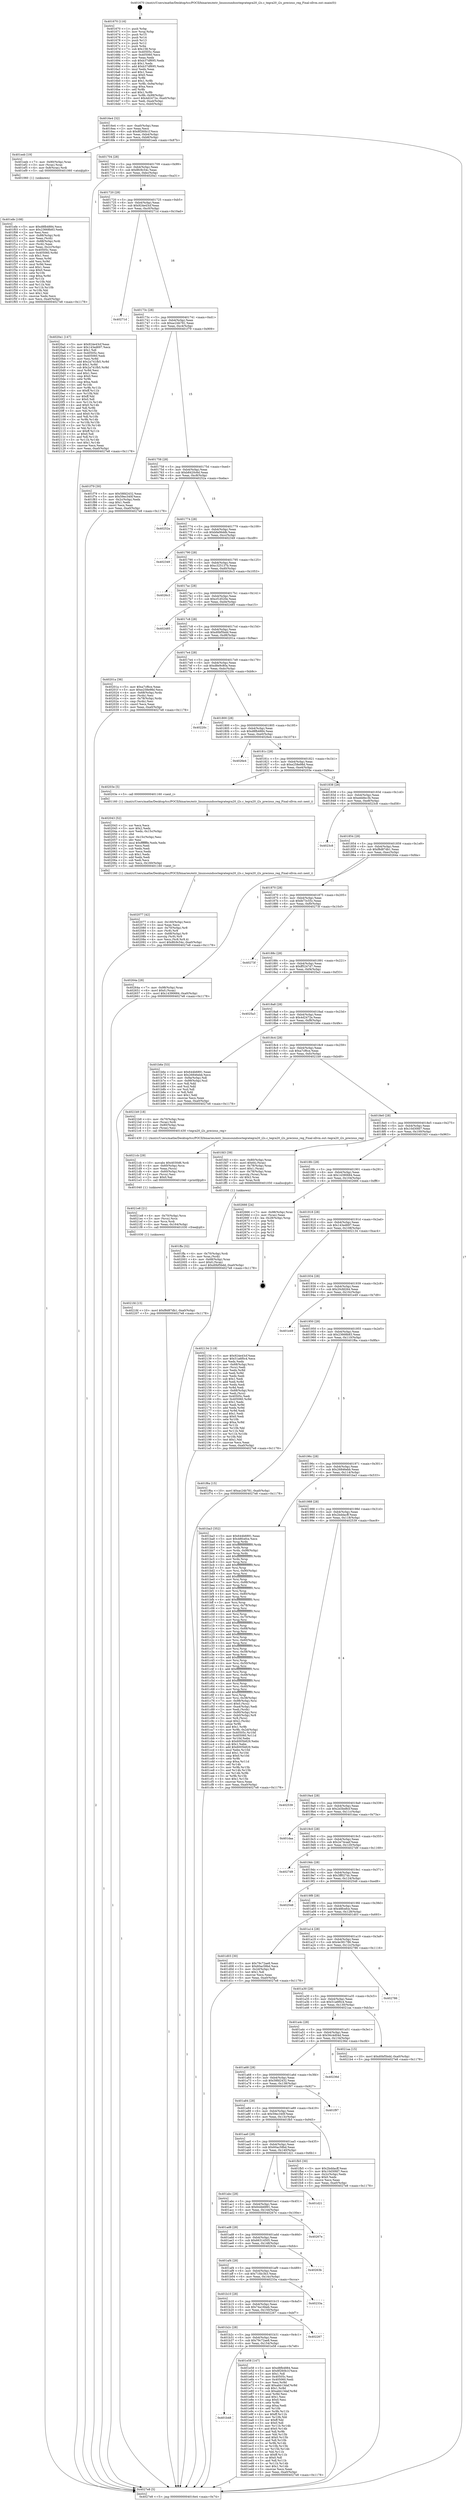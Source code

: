 digraph "0x401670" {
  label = "0x401670 (/mnt/c/Users/mathe/Desktop/tcc/POCII/binaries/extr_linuxsoundsoctegrategra20_i2s.c_tegra20_i2s_precious_reg_Final-ollvm.out::main(0))"
  labelloc = "t"
  node[shape=record]

  Entry [label="",width=0.3,height=0.3,shape=circle,fillcolor=black,style=filled]
  "0x4016e4" [label="{
     0x4016e4 [32]\l
     | [instrs]\l
     &nbsp;&nbsp;0x4016e4 \<+6\>: mov -0xa0(%rbp),%eax\l
     &nbsp;&nbsp;0x4016ea \<+2\>: mov %eax,%ecx\l
     &nbsp;&nbsp;0x4016ec \<+6\>: sub $0x8f260b1f,%ecx\l
     &nbsp;&nbsp;0x4016f2 \<+6\>: mov %eax,-0xb4(%rbp)\l
     &nbsp;&nbsp;0x4016f8 \<+6\>: mov %ecx,-0xb8(%rbp)\l
     &nbsp;&nbsp;0x4016fe \<+6\>: je 0000000000401eeb \<main+0x87b\>\l
  }"]
  "0x401eeb" [label="{
     0x401eeb [19]\l
     | [instrs]\l
     &nbsp;&nbsp;0x401eeb \<+7\>: mov -0x90(%rbp),%rax\l
     &nbsp;&nbsp;0x401ef2 \<+3\>: mov (%rax),%rax\l
     &nbsp;&nbsp;0x401ef5 \<+4\>: mov 0x8(%rax),%rdi\l
     &nbsp;&nbsp;0x401ef9 \<+5\>: call 0000000000401060 \<atoi@plt\>\l
     | [calls]\l
     &nbsp;&nbsp;0x401060 \{1\} (unknown)\l
  }"]
  "0x401704" [label="{
     0x401704 [28]\l
     | [instrs]\l
     &nbsp;&nbsp;0x401704 \<+5\>: jmp 0000000000401709 \<main+0x99\>\l
     &nbsp;&nbsp;0x401709 \<+6\>: mov -0xb4(%rbp),%eax\l
     &nbsp;&nbsp;0x40170f \<+5\>: sub $0x8fc9c54c,%eax\l
     &nbsp;&nbsp;0x401714 \<+6\>: mov %eax,-0xbc(%rbp)\l
     &nbsp;&nbsp;0x40171a \<+6\>: je 00000000004020a1 \<main+0xa31\>\l
  }"]
  Exit [label="",width=0.3,height=0.3,shape=circle,fillcolor=black,style=filled,peripheries=2]
  "0x4020a1" [label="{
     0x4020a1 [147]\l
     | [instrs]\l
     &nbsp;&nbsp;0x4020a1 \<+5\>: mov $0x924e43cf,%eax\l
     &nbsp;&nbsp;0x4020a6 \<+5\>: mov $0x143ed697,%ecx\l
     &nbsp;&nbsp;0x4020ab \<+2\>: mov $0x1,%dl\l
     &nbsp;&nbsp;0x4020ad \<+7\>: mov 0x40505c,%esi\l
     &nbsp;&nbsp;0x4020b4 \<+7\>: mov 0x405060,%edi\l
     &nbsp;&nbsp;0x4020bb \<+3\>: mov %esi,%r8d\l
     &nbsp;&nbsp;0x4020be \<+7\>: add $0x2a741fb5,%r8d\l
     &nbsp;&nbsp;0x4020c5 \<+4\>: sub $0x1,%r8d\l
     &nbsp;&nbsp;0x4020c9 \<+7\>: sub $0x2a741fb5,%r8d\l
     &nbsp;&nbsp;0x4020d0 \<+4\>: imul %r8d,%esi\l
     &nbsp;&nbsp;0x4020d4 \<+3\>: and $0x1,%esi\l
     &nbsp;&nbsp;0x4020d7 \<+3\>: cmp $0x0,%esi\l
     &nbsp;&nbsp;0x4020da \<+4\>: sete %r9b\l
     &nbsp;&nbsp;0x4020de \<+3\>: cmp $0xa,%edi\l
     &nbsp;&nbsp;0x4020e1 \<+4\>: setl %r10b\l
     &nbsp;&nbsp;0x4020e5 \<+3\>: mov %r9b,%r11b\l
     &nbsp;&nbsp;0x4020e8 \<+4\>: xor $0xff,%r11b\l
     &nbsp;&nbsp;0x4020ec \<+3\>: mov %r10b,%bl\l
     &nbsp;&nbsp;0x4020ef \<+3\>: xor $0xff,%bl\l
     &nbsp;&nbsp;0x4020f2 \<+3\>: xor $0x0,%dl\l
     &nbsp;&nbsp;0x4020f5 \<+3\>: mov %r11b,%r14b\l
     &nbsp;&nbsp;0x4020f8 \<+4\>: and $0x0,%r14b\l
     &nbsp;&nbsp;0x4020fc \<+3\>: and %dl,%r9b\l
     &nbsp;&nbsp;0x4020ff \<+3\>: mov %bl,%r15b\l
     &nbsp;&nbsp;0x402102 \<+4\>: and $0x0,%r15b\l
     &nbsp;&nbsp;0x402106 \<+3\>: and %dl,%r10b\l
     &nbsp;&nbsp;0x402109 \<+3\>: or %r9b,%r14b\l
     &nbsp;&nbsp;0x40210c \<+3\>: or %r10b,%r15b\l
     &nbsp;&nbsp;0x40210f \<+3\>: xor %r15b,%r14b\l
     &nbsp;&nbsp;0x402112 \<+3\>: or %bl,%r11b\l
     &nbsp;&nbsp;0x402115 \<+4\>: xor $0xff,%r11b\l
     &nbsp;&nbsp;0x402119 \<+3\>: or $0x0,%dl\l
     &nbsp;&nbsp;0x40211c \<+3\>: and %dl,%r11b\l
     &nbsp;&nbsp;0x40211f \<+3\>: or %r11b,%r14b\l
     &nbsp;&nbsp;0x402122 \<+4\>: test $0x1,%r14b\l
     &nbsp;&nbsp;0x402126 \<+3\>: cmovne %ecx,%eax\l
     &nbsp;&nbsp;0x402129 \<+6\>: mov %eax,-0xa0(%rbp)\l
     &nbsp;&nbsp;0x40212f \<+5\>: jmp 00000000004027e8 \<main+0x1178\>\l
  }"]
  "0x401720" [label="{
     0x401720 [28]\l
     | [instrs]\l
     &nbsp;&nbsp;0x401720 \<+5\>: jmp 0000000000401725 \<main+0xb5\>\l
     &nbsp;&nbsp;0x401725 \<+6\>: mov -0xb4(%rbp),%eax\l
     &nbsp;&nbsp;0x40172b \<+5\>: sub $0x924e43cf,%eax\l
     &nbsp;&nbsp;0x401730 \<+6\>: mov %eax,-0xc0(%rbp)\l
     &nbsp;&nbsp;0x401736 \<+6\>: je 000000000040271d \<main+0x10ad\>\l
  }"]
  "0x4021fd" [label="{
     0x4021fd [15]\l
     | [instrs]\l
     &nbsp;&nbsp;0x4021fd \<+10\>: movl $0xf8d87db1,-0xa0(%rbp)\l
     &nbsp;&nbsp;0x402207 \<+5\>: jmp 00000000004027e8 \<main+0x1178\>\l
  }"]
  "0x40271d" [label="{
     0x40271d\l
  }", style=dashed]
  "0x40173c" [label="{
     0x40173c [28]\l
     | [instrs]\l
     &nbsp;&nbsp;0x40173c \<+5\>: jmp 0000000000401741 \<main+0xd1\>\l
     &nbsp;&nbsp;0x401741 \<+6\>: mov -0xb4(%rbp),%eax\l
     &nbsp;&nbsp;0x401747 \<+5\>: sub $0xac24b781,%eax\l
     &nbsp;&nbsp;0x40174c \<+6\>: mov %eax,-0xc4(%rbp)\l
     &nbsp;&nbsp;0x401752 \<+6\>: je 0000000000401f79 \<main+0x909\>\l
  }"]
  "0x4021e8" [label="{
     0x4021e8 [21]\l
     | [instrs]\l
     &nbsp;&nbsp;0x4021e8 \<+4\>: mov -0x70(%rbp),%rcx\l
     &nbsp;&nbsp;0x4021ec \<+3\>: mov (%rcx),%rcx\l
     &nbsp;&nbsp;0x4021ef \<+3\>: mov %rcx,%rdi\l
     &nbsp;&nbsp;0x4021f2 \<+6\>: mov %eax,-0x164(%rbp)\l
     &nbsp;&nbsp;0x4021f8 \<+5\>: call 0000000000401030 \<free@plt\>\l
     | [calls]\l
     &nbsp;&nbsp;0x401030 \{1\} (unknown)\l
  }"]
  "0x401f79" [label="{
     0x401f79 [30]\l
     | [instrs]\l
     &nbsp;&nbsp;0x401f79 \<+5\>: mov $0x58fd2432,%eax\l
     &nbsp;&nbsp;0x401f7e \<+5\>: mov $0x59ec340f,%ecx\l
     &nbsp;&nbsp;0x401f83 \<+3\>: mov -0x2c(%rbp),%edx\l
     &nbsp;&nbsp;0x401f86 \<+3\>: cmp $0x1,%edx\l
     &nbsp;&nbsp;0x401f89 \<+3\>: cmovl %ecx,%eax\l
     &nbsp;&nbsp;0x401f8c \<+6\>: mov %eax,-0xa0(%rbp)\l
     &nbsp;&nbsp;0x401f92 \<+5\>: jmp 00000000004027e8 \<main+0x1178\>\l
  }"]
  "0x401758" [label="{
     0x401758 [28]\l
     | [instrs]\l
     &nbsp;&nbsp;0x401758 \<+5\>: jmp 000000000040175d \<main+0xed\>\l
     &nbsp;&nbsp;0x40175d \<+6\>: mov -0xb4(%rbp),%eax\l
     &nbsp;&nbsp;0x401763 \<+5\>: sub $0xb8420c6d,%eax\l
     &nbsp;&nbsp;0x401768 \<+6\>: mov %eax,-0xc8(%rbp)\l
     &nbsp;&nbsp;0x40176e \<+6\>: je 000000000040252a \<main+0xeba\>\l
  }"]
  "0x4021cb" [label="{
     0x4021cb [29]\l
     | [instrs]\l
     &nbsp;&nbsp;0x4021cb \<+10\>: movabs $0x4030d6,%rdi\l
     &nbsp;&nbsp;0x4021d5 \<+4\>: mov -0x60(%rbp),%rcx\l
     &nbsp;&nbsp;0x4021d9 \<+2\>: mov %eax,(%rcx)\l
     &nbsp;&nbsp;0x4021db \<+4\>: mov -0x60(%rbp),%rcx\l
     &nbsp;&nbsp;0x4021df \<+2\>: mov (%rcx),%esi\l
     &nbsp;&nbsp;0x4021e1 \<+2\>: mov $0x0,%al\l
     &nbsp;&nbsp;0x4021e3 \<+5\>: call 0000000000401040 \<printf@plt\>\l
     | [calls]\l
     &nbsp;&nbsp;0x401040 \{1\} (unknown)\l
  }"]
  "0x40252a" [label="{
     0x40252a\l
  }", style=dashed]
  "0x401774" [label="{
     0x401774 [28]\l
     | [instrs]\l
     &nbsp;&nbsp;0x401774 \<+5\>: jmp 0000000000401779 \<main+0x109\>\l
     &nbsp;&nbsp;0x401779 \<+6\>: mov -0xb4(%rbp),%eax\l
     &nbsp;&nbsp;0x40177f \<+5\>: sub $0xbfa06ddb,%eax\l
     &nbsp;&nbsp;0x401784 \<+6\>: mov %eax,-0xcc(%rbp)\l
     &nbsp;&nbsp;0x40178a \<+6\>: je 0000000000402349 \<main+0xcd9\>\l
  }"]
  "0x402077" [label="{
     0x402077 [42]\l
     | [instrs]\l
     &nbsp;&nbsp;0x402077 \<+6\>: mov -0x160(%rbp),%ecx\l
     &nbsp;&nbsp;0x40207d \<+3\>: imul %eax,%ecx\l
     &nbsp;&nbsp;0x402080 \<+4\>: mov -0x70(%rbp),%r8\l
     &nbsp;&nbsp;0x402084 \<+3\>: mov (%r8),%r8\l
     &nbsp;&nbsp;0x402087 \<+4\>: mov -0x68(%rbp),%r9\l
     &nbsp;&nbsp;0x40208b \<+3\>: movslq (%r9),%r9\l
     &nbsp;&nbsp;0x40208e \<+4\>: mov %ecx,(%r8,%r9,4)\l
     &nbsp;&nbsp;0x402092 \<+10\>: movl $0x8fc9c54c,-0xa0(%rbp)\l
     &nbsp;&nbsp;0x40209c \<+5\>: jmp 00000000004027e8 \<main+0x1178\>\l
  }"]
  "0x402349" [label="{
     0x402349\l
  }", style=dashed]
  "0x401790" [label="{
     0x401790 [28]\l
     | [instrs]\l
     &nbsp;&nbsp;0x401790 \<+5\>: jmp 0000000000401795 \<main+0x125\>\l
     &nbsp;&nbsp;0x401795 \<+6\>: mov -0xb4(%rbp),%eax\l
     &nbsp;&nbsp;0x40179b \<+5\>: sub $0xc325137b,%eax\l
     &nbsp;&nbsp;0x4017a0 \<+6\>: mov %eax,-0xd0(%rbp)\l
     &nbsp;&nbsp;0x4017a6 \<+6\>: je 00000000004026c3 \<main+0x1053\>\l
  }"]
  "0x402043" [label="{
     0x402043 [52]\l
     | [instrs]\l
     &nbsp;&nbsp;0x402043 \<+2\>: xor %ecx,%ecx\l
     &nbsp;&nbsp;0x402045 \<+5\>: mov $0x2,%edx\l
     &nbsp;&nbsp;0x40204a \<+6\>: mov %edx,-0x15c(%rbp)\l
     &nbsp;&nbsp;0x402050 \<+1\>: cltd\l
     &nbsp;&nbsp;0x402051 \<+6\>: mov -0x15c(%rbp),%esi\l
     &nbsp;&nbsp;0x402057 \<+2\>: idiv %esi\l
     &nbsp;&nbsp;0x402059 \<+6\>: imul $0xfffffffe,%edx,%edx\l
     &nbsp;&nbsp;0x40205f \<+2\>: mov %ecx,%edi\l
     &nbsp;&nbsp;0x402061 \<+2\>: sub %edx,%edi\l
     &nbsp;&nbsp;0x402063 \<+2\>: mov %ecx,%edx\l
     &nbsp;&nbsp;0x402065 \<+3\>: sub $0x1,%edx\l
     &nbsp;&nbsp;0x402068 \<+2\>: add %edx,%edi\l
     &nbsp;&nbsp;0x40206a \<+2\>: sub %edi,%ecx\l
     &nbsp;&nbsp;0x40206c \<+6\>: mov %ecx,-0x160(%rbp)\l
     &nbsp;&nbsp;0x402072 \<+5\>: call 0000000000401160 \<next_i\>\l
     | [calls]\l
     &nbsp;&nbsp;0x401160 \{1\} (/mnt/c/Users/mathe/Desktop/tcc/POCII/binaries/extr_linuxsoundsoctegrategra20_i2s.c_tegra20_i2s_precious_reg_Final-ollvm.out::next_i)\l
  }"]
  "0x4026c3" [label="{
     0x4026c3\l
  }", style=dashed]
  "0x4017ac" [label="{
     0x4017ac [28]\l
     | [instrs]\l
     &nbsp;&nbsp;0x4017ac \<+5\>: jmp 00000000004017b1 \<main+0x141\>\l
     &nbsp;&nbsp;0x4017b1 \<+6\>: mov -0xb4(%rbp),%eax\l
     &nbsp;&nbsp;0x4017b7 \<+5\>: sub $0xcf1d520e,%eax\l
     &nbsp;&nbsp;0x4017bc \<+6\>: mov %eax,-0xd4(%rbp)\l
     &nbsp;&nbsp;0x4017c2 \<+6\>: je 0000000000402485 \<main+0xe15\>\l
  }"]
  "0x401ffa" [label="{
     0x401ffa [32]\l
     | [instrs]\l
     &nbsp;&nbsp;0x401ffa \<+4\>: mov -0x70(%rbp),%rdi\l
     &nbsp;&nbsp;0x401ffe \<+3\>: mov %rax,(%rdi)\l
     &nbsp;&nbsp;0x402001 \<+4\>: mov -0x68(%rbp),%rax\l
     &nbsp;&nbsp;0x402005 \<+6\>: movl $0x0,(%rax)\l
     &nbsp;&nbsp;0x40200b \<+10\>: movl $0xd0bf5bdd,-0xa0(%rbp)\l
     &nbsp;&nbsp;0x402015 \<+5\>: jmp 00000000004027e8 \<main+0x1178\>\l
  }"]
  "0x402485" [label="{
     0x402485\l
  }", style=dashed]
  "0x4017c8" [label="{
     0x4017c8 [28]\l
     | [instrs]\l
     &nbsp;&nbsp;0x4017c8 \<+5\>: jmp 00000000004017cd \<main+0x15d\>\l
     &nbsp;&nbsp;0x4017cd \<+6\>: mov -0xb4(%rbp),%eax\l
     &nbsp;&nbsp;0x4017d3 \<+5\>: sub $0xd0bf5bdd,%eax\l
     &nbsp;&nbsp;0x4017d8 \<+6\>: mov %eax,-0xd8(%rbp)\l
     &nbsp;&nbsp;0x4017de \<+6\>: je 000000000040201a \<main+0x9aa\>\l
  }"]
  "0x401efe" [label="{
     0x401efe [108]\l
     | [instrs]\l
     &nbsp;&nbsp;0x401efe \<+5\>: mov $0xd8fb4884,%ecx\l
     &nbsp;&nbsp;0x401f03 \<+5\>: mov $0x23668b83,%edx\l
     &nbsp;&nbsp;0x401f08 \<+2\>: xor %esi,%esi\l
     &nbsp;&nbsp;0x401f0a \<+7\>: mov -0x88(%rbp),%rdi\l
     &nbsp;&nbsp;0x401f11 \<+2\>: mov %eax,(%rdi)\l
     &nbsp;&nbsp;0x401f13 \<+7\>: mov -0x88(%rbp),%rdi\l
     &nbsp;&nbsp;0x401f1a \<+2\>: mov (%rdi),%eax\l
     &nbsp;&nbsp;0x401f1c \<+3\>: mov %eax,-0x2c(%rbp)\l
     &nbsp;&nbsp;0x401f1f \<+7\>: mov 0x40505c,%eax\l
     &nbsp;&nbsp;0x401f26 \<+8\>: mov 0x405060,%r8d\l
     &nbsp;&nbsp;0x401f2e \<+3\>: sub $0x1,%esi\l
     &nbsp;&nbsp;0x401f31 \<+3\>: mov %eax,%r9d\l
     &nbsp;&nbsp;0x401f34 \<+3\>: add %esi,%r9d\l
     &nbsp;&nbsp;0x401f37 \<+4\>: imul %r9d,%eax\l
     &nbsp;&nbsp;0x401f3b \<+3\>: and $0x1,%eax\l
     &nbsp;&nbsp;0x401f3e \<+3\>: cmp $0x0,%eax\l
     &nbsp;&nbsp;0x401f41 \<+4\>: sete %r10b\l
     &nbsp;&nbsp;0x401f45 \<+4\>: cmp $0xa,%r8d\l
     &nbsp;&nbsp;0x401f49 \<+4\>: setl %r11b\l
     &nbsp;&nbsp;0x401f4d \<+3\>: mov %r10b,%bl\l
     &nbsp;&nbsp;0x401f50 \<+3\>: and %r11b,%bl\l
     &nbsp;&nbsp;0x401f53 \<+3\>: xor %r11b,%r10b\l
     &nbsp;&nbsp;0x401f56 \<+3\>: or %r10b,%bl\l
     &nbsp;&nbsp;0x401f59 \<+3\>: test $0x1,%bl\l
     &nbsp;&nbsp;0x401f5c \<+3\>: cmovne %edx,%ecx\l
     &nbsp;&nbsp;0x401f5f \<+6\>: mov %ecx,-0xa0(%rbp)\l
     &nbsp;&nbsp;0x401f65 \<+5\>: jmp 00000000004027e8 \<main+0x1178\>\l
  }"]
  "0x40201a" [label="{
     0x40201a [36]\l
     | [instrs]\l
     &nbsp;&nbsp;0x40201a \<+5\>: mov $0xa7cf6ce,%eax\l
     &nbsp;&nbsp;0x40201f \<+5\>: mov $0xe258e98d,%ecx\l
     &nbsp;&nbsp;0x402024 \<+4\>: mov -0x68(%rbp),%rdx\l
     &nbsp;&nbsp;0x402028 \<+2\>: mov (%rdx),%esi\l
     &nbsp;&nbsp;0x40202a \<+4\>: mov -0x78(%rbp),%rdx\l
     &nbsp;&nbsp;0x40202e \<+2\>: cmp (%rdx),%esi\l
     &nbsp;&nbsp;0x402030 \<+3\>: cmovl %ecx,%eax\l
     &nbsp;&nbsp;0x402033 \<+6\>: mov %eax,-0xa0(%rbp)\l
     &nbsp;&nbsp;0x402039 \<+5\>: jmp 00000000004027e8 \<main+0x1178\>\l
  }"]
  "0x4017e4" [label="{
     0x4017e4 [28]\l
     | [instrs]\l
     &nbsp;&nbsp;0x4017e4 \<+5\>: jmp 00000000004017e9 \<main+0x179\>\l
     &nbsp;&nbsp;0x4017e9 \<+6\>: mov -0xb4(%rbp),%eax\l
     &nbsp;&nbsp;0x4017ef \<+5\>: sub $0xd8e9c80a,%eax\l
     &nbsp;&nbsp;0x4017f4 \<+6\>: mov %eax,-0xdc(%rbp)\l
     &nbsp;&nbsp;0x4017fa \<+6\>: je 000000000040220c \<main+0xb9c\>\l
  }"]
  "0x401b48" [label="{
     0x401b48\l
  }", style=dashed]
  "0x40220c" [label="{
     0x40220c\l
  }", style=dashed]
  "0x401800" [label="{
     0x401800 [28]\l
     | [instrs]\l
     &nbsp;&nbsp;0x401800 \<+5\>: jmp 0000000000401805 \<main+0x195\>\l
     &nbsp;&nbsp;0x401805 \<+6\>: mov -0xb4(%rbp),%eax\l
     &nbsp;&nbsp;0x40180b \<+5\>: sub $0xd8fb4884,%eax\l
     &nbsp;&nbsp;0x401810 \<+6\>: mov %eax,-0xe0(%rbp)\l
     &nbsp;&nbsp;0x401816 \<+6\>: je 00000000004026e4 \<main+0x1074\>\l
  }"]
  "0x401e58" [label="{
     0x401e58 [147]\l
     | [instrs]\l
     &nbsp;&nbsp;0x401e58 \<+5\>: mov $0xd8fb4884,%eax\l
     &nbsp;&nbsp;0x401e5d \<+5\>: mov $0x8f260b1f,%ecx\l
     &nbsp;&nbsp;0x401e62 \<+2\>: mov $0x1,%dl\l
     &nbsp;&nbsp;0x401e64 \<+7\>: mov 0x40505c,%esi\l
     &nbsp;&nbsp;0x401e6b \<+7\>: mov 0x405060,%edi\l
     &nbsp;&nbsp;0x401e72 \<+3\>: mov %esi,%r8d\l
     &nbsp;&nbsp;0x401e75 \<+7\>: add $0xabb13daf,%r8d\l
     &nbsp;&nbsp;0x401e7c \<+4\>: sub $0x1,%r8d\l
     &nbsp;&nbsp;0x401e80 \<+7\>: sub $0xabb13daf,%r8d\l
     &nbsp;&nbsp;0x401e87 \<+4\>: imul %r8d,%esi\l
     &nbsp;&nbsp;0x401e8b \<+3\>: and $0x1,%esi\l
     &nbsp;&nbsp;0x401e8e \<+3\>: cmp $0x0,%esi\l
     &nbsp;&nbsp;0x401e91 \<+4\>: sete %r9b\l
     &nbsp;&nbsp;0x401e95 \<+3\>: cmp $0xa,%edi\l
     &nbsp;&nbsp;0x401e98 \<+4\>: setl %r10b\l
     &nbsp;&nbsp;0x401e9c \<+3\>: mov %r9b,%r11b\l
     &nbsp;&nbsp;0x401e9f \<+4\>: xor $0xff,%r11b\l
     &nbsp;&nbsp;0x401ea3 \<+3\>: mov %r10b,%bl\l
     &nbsp;&nbsp;0x401ea6 \<+3\>: xor $0xff,%bl\l
     &nbsp;&nbsp;0x401ea9 \<+3\>: xor $0x0,%dl\l
     &nbsp;&nbsp;0x401eac \<+3\>: mov %r11b,%r14b\l
     &nbsp;&nbsp;0x401eaf \<+4\>: and $0x0,%r14b\l
     &nbsp;&nbsp;0x401eb3 \<+3\>: and %dl,%r9b\l
     &nbsp;&nbsp;0x401eb6 \<+3\>: mov %bl,%r15b\l
     &nbsp;&nbsp;0x401eb9 \<+4\>: and $0x0,%r15b\l
     &nbsp;&nbsp;0x401ebd \<+3\>: and %dl,%r10b\l
     &nbsp;&nbsp;0x401ec0 \<+3\>: or %r9b,%r14b\l
     &nbsp;&nbsp;0x401ec3 \<+3\>: or %r10b,%r15b\l
     &nbsp;&nbsp;0x401ec6 \<+3\>: xor %r15b,%r14b\l
     &nbsp;&nbsp;0x401ec9 \<+3\>: or %bl,%r11b\l
     &nbsp;&nbsp;0x401ecc \<+4\>: xor $0xff,%r11b\l
     &nbsp;&nbsp;0x401ed0 \<+3\>: or $0x0,%dl\l
     &nbsp;&nbsp;0x401ed3 \<+3\>: and %dl,%r11b\l
     &nbsp;&nbsp;0x401ed6 \<+3\>: or %r11b,%r14b\l
     &nbsp;&nbsp;0x401ed9 \<+4\>: test $0x1,%r14b\l
     &nbsp;&nbsp;0x401edd \<+3\>: cmovne %ecx,%eax\l
     &nbsp;&nbsp;0x401ee0 \<+6\>: mov %eax,-0xa0(%rbp)\l
     &nbsp;&nbsp;0x401ee6 \<+5\>: jmp 00000000004027e8 \<main+0x1178\>\l
  }"]
  "0x4026e4" [label="{
     0x4026e4\l
  }", style=dashed]
  "0x40181c" [label="{
     0x40181c [28]\l
     | [instrs]\l
     &nbsp;&nbsp;0x40181c \<+5\>: jmp 0000000000401821 \<main+0x1b1\>\l
     &nbsp;&nbsp;0x401821 \<+6\>: mov -0xb4(%rbp),%eax\l
     &nbsp;&nbsp;0x401827 \<+5\>: sub $0xe258e98d,%eax\l
     &nbsp;&nbsp;0x40182c \<+6\>: mov %eax,-0xe4(%rbp)\l
     &nbsp;&nbsp;0x401832 \<+6\>: je 000000000040203e \<main+0x9ce\>\l
  }"]
  "0x401b2c" [label="{
     0x401b2c [28]\l
     | [instrs]\l
     &nbsp;&nbsp;0x401b2c \<+5\>: jmp 0000000000401b31 \<main+0x4c1\>\l
     &nbsp;&nbsp;0x401b31 \<+6\>: mov -0xb4(%rbp),%eax\l
     &nbsp;&nbsp;0x401b37 \<+5\>: sub $0x79c72ae8,%eax\l
     &nbsp;&nbsp;0x401b3c \<+6\>: mov %eax,-0x154(%rbp)\l
     &nbsp;&nbsp;0x401b42 \<+6\>: je 0000000000401e58 \<main+0x7e8\>\l
  }"]
  "0x40203e" [label="{
     0x40203e [5]\l
     | [instrs]\l
     &nbsp;&nbsp;0x40203e \<+5\>: call 0000000000401160 \<next_i\>\l
     | [calls]\l
     &nbsp;&nbsp;0x401160 \{1\} (/mnt/c/Users/mathe/Desktop/tcc/POCII/binaries/extr_linuxsoundsoctegrategra20_i2s.c_tegra20_i2s_precious_reg_Final-ollvm.out::next_i)\l
  }"]
  "0x401838" [label="{
     0x401838 [28]\l
     | [instrs]\l
     &nbsp;&nbsp;0x401838 \<+5\>: jmp 000000000040183d \<main+0x1cd\>\l
     &nbsp;&nbsp;0x40183d \<+6\>: mov -0xb4(%rbp),%eax\l
     &nbsp;&nbsp;0x401843 \<+5\>: sub $0xebbfec3b,%eax\l
     &nbsp;&nbsp;0x401848 \<+6\>: mov %eax,-0xe8(%rbp)\l
     &nbsp;&nbsp;0x40184e \<+6\>: je 00000000004023c8 \<main+0xd58\>\l
  }"]
  "0x402267" [label="{
     0x402267\l
  }", style=dashed]
  "0x4023c8" [label="{
     0x4023c8\l
  }", style=dashed]
  "0x401854" [label="{
     0x401854 [28]\l
     | [instrs]\l
     &nbsp;&nbsp;0x401854 \<+5\>: jmp 0000000000401859 \<main+0x1e9\>\l
     &nbsp;&nbsp;0x401859 \<+6\>: mov -0xb4(%rbp),%eax\l
     &nbsp;&nbsp;0x40185f \<+5\>: sub $0xf8d87db1,%eax\l
     &nbsp;&nbsp;0x401864 \<+6\>: mov %eax,-0xec(%rbp)\l
     &nbsp;&nbsp;0x40186a \<+6\>: je 000000000040264a \<main+0xfda\>\l
  }"]
  "0x401b10" [label="{
     0x401b10 [28]\l
     | [instrs]\l
     &nbsp;&nbsp;0x401b10 \<+5\>: jmp 0000000000401b15 \<main+0x4a5\>\l
     &nbsp;&nbsp;0x401b15 \<+6\>: mov -0xb4(%rbp),%eax\l
     &nbsp;&nbsp;0x401b1b \<+5\>: sub $0x74a16beb,%eax\l
     &nbsp;&nbsp;0x401b20 \<+6\>: mov %eax,-0x150(%rbp)\l
     &nbsp;&nbsp;0x401b26 \<+6\>: je 0000000000402267 \<main+0xbf7\>\l
  }"]
  "0x40264a" [label="{
     0x40264a [28]\l
     | [instrs]\l
     &nbsp;&nbsp;0x40264a \<+7\>: mov -0x98(%rbp),%rax\l
     &nbsp;&nbsp;0x402651 \<+6\>: movl $0x0,(%rax)\l
     &nbsp;&nbsp;0x402657 \<+10\>: movl $0x14390684,-0xa0(%rbp)\l
     &nbsp;&nbsp;0x402661 \<+5\>: jmp 00000000004027e8 \<main+0x1178\>\l
  }"]
  "0x401870" [label="{
     0x401870 [28]\l
     | [instrs]\l
     &nbsp;&nbsp;0x401870 \<+5\>: jmp 0000000000401875 \<main+0x205\>\l
     &nbsp;&nbsp;0x401875 \<+6\>: mov -0xb4(%rbp),%eax\l
     &nbsp;&nbsp;0x40187b \<+5\>: sub $0xfe73c55c,%eax\l
     &nbsp;&nbsp;0x401880 \<+6\>: mov %eax,-0xf0(%rbp)\l
     &nbsp;&nbsp;0x401886 \<+6\>: je 000000000040273f \<main+0x10cf\>\l
  }"]
  "0x40233a" [label="{
     0x40233a\l
  }", style=dashed]
  "0x40273f" [label="{
     0x40273f\l
  }", style=dashed]
  "0x40188c" [label="{
     0x40188c [28]\l
     | [instrs]\l
     &nbsp;&nbsp;0x40188c \<+5\>: jmp 0000000000401891 \<main+0x221\>\l
     &nbsp;&nbsp;0x401891 \<+6\>: mov -0xb4(%rbp),%eax\l
     &nbsp;&nbsp;0x401897 \<+5\>: sub $0xff5247d7,%eax\l
     &nbsp;&nbsp;0x40189c \<+6\>: mov %eax,-0xf4(%rbp)\l
     &nbsp;&nbsp;0x4018a2 \<+6\>: je 00000000004025a3 \<main+0xf33\>\l
  }"]
  "0x401af4" [label="{
     0x401af4 [28]\l
     | [instrs]\l
     &nbsp;&nbsp;0x401af4 \<+5\>: jmp 0000000000401af9 \<main+0x489\>\l
     &nbsp;&nbsp;0x401af9 \<+6\>: mov -0xb4(%rbp),%eax\l
     &nbsp;&nbsp;0x401aff \<+5\>: sub $0x71fdc3b3,%eax\l
     &nbsp;&nbsp;0x401b04 \<+6\>: mov %eax,-0x14c(%rbp)\l
     &nbsp;&nbsp;0x401b0a \<+6\>: je 000000000040233a \<main+0xcca\>\l
  }"]
  "0x4025a3" [label="{
     0x4025a3\l
  }", style=dashed]
  "0x4018a8" [label="{
     0x4018a8 [28]\l
     | [instrs]\l
     &nbsp;&nbsp;0x4018a8 \<+5\>: jmp 00000000004018ad \<main+0x23d\>\l
     &nbsp;&nbsp;0x4018ad \<+6\>: mov -0xb4(%rbp),%eax\l
     &nbsp;&nbsp;0x4018b3 \<+5\>: sub $0x4d2472e,%eax\l
     &nbsp;&nbsp;0x4018b8 \<+6\>: mov %eax,-0xf8(%rbp)\l
     &nbsp;&nbsp;0x4018be \<+6\>: je 0000000000401b6e \<main+0x4fe\>\l
  }"]
  "0x40263b" [label="{
     0x40263b\l
  }", style=dashed]
  "0x401b6e" [label="{
     0x401b6e [53]\l
     | [instrs]\l
     &nbsp;&nbsp;0x401b6e \<+5\>: mov $0x644b6891,%eax\l
     &nbsp;&nbsp;0x401b73 \<+5\>: mov $0x26846ebb,%ecx\l
     &nbsp;&nbsp;0x401b78 \<+6\>: mov -0x9a(%rbp),%dl\l
     &nbsp;&nbsp;0x401b7e \<+7\>: mov -0x99(%rbp),%sil\l
     &nbsp;&nbsp;0x401b85 \<+3\>: mov %dl,%dil\l
     &nbsp;&nbsp;0x401b88 \<+3\>: and %sil,%dil\l
     &nbsp;&nbsp;0x401b8b \<+3\>: xor %sil,%dl\l
     &nbsp;&nbsp;0x401b8e \<+3\>: or %dl,%dil\l
     &nbsp;&nbsp;0x401b91 \<+4\>: test $0x1,%dil\l
     &nbsp;&nbsp;0x401b95 \<+3\>: cmovne %ecx,%eax\l
     &nbsp;&nbsp;0x401b98 \<+6\>: mov %eax,-0xa0(%rbp)\l
     &nbsp;&nbsp;0x401b9e \<+5\>: jmp 00000000004027e8 \<main+0x1178\>\l
  }"]
  "0x4018c4" [label="{
     0x4018c4 [28]\l
     | [instrs]\l
     &nbsp;&nbsp;0x4018c4 \<+5\>: jmp 00000000004018c9 \<main+0x259\>\l
     &nbsp;&nbsp;0x4018c9 \<+6\>: mov -0xb4(%rbp),%eax\l
     &nbsp;&nbsp;0x4018cf \<+5\>: sub $0xa7cf6ce,%eax\l
     &nbsp;&nbsp;0x4018d4 \<+6\>: mov %eax,-0xfc(%rbp)\l
     &nbsp;&nbsp;0x4018da \<+6\>: je 00000000004021b9 \<main+0xb49\>\l
  }"]
  "0x4027e8" [label="{
     0x4027e8 [5]\l
     | [instrs]\l
     &nbsp;&nbsp;0x4027e8 \<+5\>: jmp 00000000004016e4 \<main+0x74\>\l
  }"]
  "0x401670" [label="{
     0x401670 [116]\l
     | [instrs]\l
     &nbsp;&nbsp;0x401670 \<+1\>: push %rbp\l
     &nbsp;&nbsp;0x401671 \<+3\>: mov %rsp,%rbp\l
     &nbsp;&nbsp;0x401674 \<+2\>: push %r15\l
     &nbsp;&nbsp;0x401676 \<+2\>: push %r14\l
     &nbsp;&nbsp;0x401678 \<+2\>: push %r13\l
     &nbsp;&nbsp;0x40167a \<+2\>: push %r12\l
     &nbsp;&nbsp;0x40167c \<+1\>: push %rbx\l
     &nbsp;&nbsp;0x40167d \<+7\>: sub $0x158,%rsp\l
     &nbsp;&nbsp;0x401684 \<+7\>: mov 0x40505c,%eax\l
     &nbsp;&nbsp;0x40168b \<+7\>: mov 0x405060,%ecx\l
     &nbsp;&nbsp;0x401692 \<+2\>: mov %eax,%edx\l
     &nbsp;&nbsp;0x401694 \<+6\>: sub $0xb37df695,%edx\l
     &nbsp;&nbsp;0x40169a \<+3\>: sub $0x1,%edx\l
     &nbsp;&nbsp;0x40169d \<+6\>: add $0xb37df695,%edx\l
     &nbsp;&nbsp;0x4016a3 \<+3\>: imul %edx,%eax\l
     &nbsp;&nbsp;0x4016a6 \<+3\>: and $0x1,%eax\l
     &nbsp;&nbsp;0x4016a9 \<+3\>: cmp $0x0,%eax\l
     &nbsp;&nbsp;0x4016ac \<+4\>: sete %r8b\l
     &nbsp;&nbsp;0x4016b0 \<+4\>: and $0x1,%r8b\l
     &nbsp;&nbsp;0x4016b4 \<+7\>: mov %r8b,-0x9a(%rbp)\l
     &nbsp;&nbsp;0x4016bb \<+3\>: cmp $0xa,%ecx\l
     &nbsp;&nbsp;0x4016be \<+4\>: setl %r8b\l
     &nbsp;&nbsp;0x4016c2 \<+4\>: and $0x1,%r8b\l
     &nbsp;&nbsp;0x4016c6 \<+7\>: mov %r8b,-0x99(%rbp)\l
     &nbsp;&nbsp;0x4016cd \<+10\>: movl $0x4d2472e,-0xa0(%rbp)\l
     &nbsp;&nbsp;0x4016d7 \<+6\>: mov %edi,-0xa4(%rbp)\l
     &nbsp;&nbsp;0x4016dd \<+7\>: mov %rsi,-0xb0(%rbp)\l
  }"]
  "0x401ad8" [label="{
     0x401ad8 [28]\l
     | [instrs]\l
     &nbsp;&nbsp;0x401ad8 \<+5\>: jmp 0000000000401add \<main+0x46d\>\l
     &nbsp;&nbsp;0x401add \<+6\>: mov -0xb4(%rbp),%eax\l
     &nbsp;&nbsp;0x401ae3 \<+5\>: sub $0x66314505,%eax\l
     &nbsp;&nbsp;0x401ae8 \<+6\>: mov %eax,-0x148(%rbp)\l
     &nbsp;&nbsp;0x401aee \<+6\>: je 000000000040263b \<main+0xfcb\>\l
  }"]
  "0x4021b9" [label="{
     0x4021b9 [18]\l
     | [instrs]\l
     &nbsp;&nbsp;0x4021b9 \<+4\>: mov -0x70(%rbp),%rax\l
     &nbsp;&nbsp;0x4021bd \<+3\>: mov (%rax),%rdi\l
     &nbsp;&nbsp;0x4021c0 \<+4\>: mov -0x80(%rbp),%rax\l
     &nbsp;&nbsp;0x4021c4 \<+2\>: mov (%rax),%esi\l
     &nbsp;&nbsp;0x4021c6 \<+5\>: call 0000000000401430 \<tegra20_i2s_precious_reg\>\l
     | [calls]\l
     &nbsp;&nbsp;0x401430 \{1\} (/mnt/c/Users/mathe/Desktop/tcc/POCII/binaries/extr_linuxsoundsoctegrategra20_i2s.c_tegra20_i2s_precious_reg_Final-ollvm.out::tegra20_i2s_precious_reg)\l
  }"]
  "0x4018e0" [label="{
     0x4018e0 [28]\l
     | [instrs]\l
     &nbsp;&nbsp;0x4018e0 \<+5\>: jmp 00000000004018e5 \<main+0x275\>\l
     &nbsp;&nbsp;0x4018e5 \<+6\>: mov -0xb4(%rbp),%eax\l
     &nbsp;&nbsp;0x4018eb \<+5\>: sub $0x10d30fd7,%eax\l
     &nbsp;&nbsp;0x4018f0 \<+6\>: mov %eax,-0x100(%rbp)\l
     &nbsp;&nbsp;0x4018f6 \<+6\>: je 0000000000401fd3 \<main+0x963\>\l
  }"]
  "0x40267e" [label="{
     0x40267e\l
  }", style=dashed]
  "0x401fd3" [label="{
     0x401fd3 [39]\l
     | [instrs]\l
     &nbsp;&nbsp;0x401fd3 \<+4\>: mov -0x80(%rbp),%rax\l
     &nbsp;&nbsp;0x401fd7 \<+6\>: movl $0x64,(%rax)\l
     &nbsp;&nbsp;0x401fdd \<+4\>: mov -0x78(%rbp),%rax\l
     &nbsp;&nbsp;0x401fe1 \<+6\>: movl $0x1,(%rax)\l
     &nbsp;&nbsp;0x401fe7 \<+4\>: mov -0x78(%rbp),%rax\l
     &nbsp;&nbsp;0x401feb \<+3\>: movslq (%rax),%rax\l
     &nbsp;&nbsp;0x401fee \<+4\>: shl $0x2,%rax\l
     &nbsp;&nbsp;0x401ff2 \<+3\>: mov %rax,%rdi\l
     &nbsp;&nbsp;0x401ff5 \<+5\>: call 0000000000401050 \<malloc@plt\>\l
     | [calls]\l
     &nbsp;&nbsp;0x401050 \{1\} (unknown)\l
  }"]
  "0x4018fc" [label="{
     0x4018fc [28]\l
     | [instrs]\l
     &nbsp;&nbsp;0x4018fc \<+5\>: jmp 0000000000401901 \<main+0x291\>\l
     &nbsp;&nbsp;0x401901 \<+6\>: mov -0xb4(%rbp),%eax\l
     &nbsp;&nbsp;0x401907 \<+5\>: sub $0x14390684,%eax\l
     &nbsp;&nbsp;0x40190c \<+6\>: mov %eax,-0x104(%rbp)\l
     &nbsp;&nbsp;0x401912 \<+6\>: je 0000000000402666 \<main+0xff6\>\l
  }"]
  "0x401abc" [label="{
     0x401abc [28]\l
     | [instrs]\l
     &nbsp;&nbsp;0x401abc \<+5\>: jmp 0000000000401ac1 \<main+0x451\>\l
     &nbsp;&nbsp;0x401ac1 \<+6\>: mov -0xb4(%rbp),%eax\l
     &nbsp;&nbsp;0x401ac7 \<+5\>: sub $0x644b6891,%eax\l
     &nbsp;&nbsp;0x401acc \<+6\>: mov %eax,-0x144(%rbp)\l
     &nbsp;&nbsp;0x401ad2 \<+6\>: je 000000000040267e \<main+0x100e\>\l
  }"]
  "0x402666" [label="{
     0x402666 [24]\l
     | [instrs]\l
     &nbsp;&nbsp;0x402666 \<+7\>: mov -0x98(%rbp),%rax\l
     &nbsp;&nbsp;0x40266d \<+2\>: mov (%rax),%eax\l
     &nbsp;&nbsp;0x40266f \<+4\>: lea -0x28(%rbp),%rsp\l
     &nbsp;&nbsp;0x402673 \<+1\>: pop %rbx\l
     &nbsp;&nbsp;0x402674 \<+2\>: pop %r12\l
     &nbsp;&nbsp;0x402676 \<+2\>: pop %r13\l
     &nbsp;&nbsp;0x402678 \<+2\>: pop %r14\l
     &nbsp;&nbsp;0x40267a \<+2\>: pop %r15\l
     &nbsp;&nbsp;0x40267c \<+1\>: pop %rbp\l
     &nbsp;&nbsp;0x40267d \<+1\>: ret\l
  }"]
  "0x401918" [label="{
     0x401918 [28]\l
     | [instrs]\l
     &nbsp;&nbsp;0x401918 \<+5\>: jmp 000000000040191d \<main+0x2ad\>\l
     &nbsp;&nbsp;0x40191d \<+6\>: mov -0xb4(%rbp),%eax\l
     &nbsp;&nbsp;0x401923 \<+5\>: sub $0x143ed697,%eax\l
     &nbsp;&nbsp;0x401928 \<+6\>: mov %eax,-0x108(%rbp)\l
     &nbsp;&nbsp;0x40192e \<+6\>: je 0000000000402134 \<main+0xac4\>\l
  }"]
  "0x401d21" [label="{
     0x401d21\l
  }", style=dashed]
  "0x402134" [label="{
     0x402134 [118]\l
     | [instrs]\l
     &nbsp;&nbsp;0x402134 \<+5\>: mov $0x924e43cf,%eax\l
     &nbsp;&nbsp;0x402139 \<+5\>: mov $0x51a6f0c4,%ecx\l
     &nbsp;&nbsp;0x40213e \<+2\>: xor %edx,%edx\l
     &nbsp;&nbsp;0x402140 \<+4\>: mov -0x68(%rbp),%rsi\l
     &nbsp;&nbsp;0x402144 \<+2\>: mov (%rsi),%edi\l
     &nbsp;&nbsp;0x402146 \<+3\>: mov %edx,%r8d\l
     &nbsp;&nbsp;0x402149 \<+3\>: sub %edi,%r8d\l
     &nbsp;&nbsp;0x40214c \<+2\>: mov %edx,%edi\l
     &nbsp;&nbsp;0x40214e \<+3\>: sub $0x1,%edi\l
     &nbsp;&nbsp;0x402151 \<+3\>: add %edi,%r8d\l
     &nbsp;&nbsp;0x402154 \<+2\>: mov %edx,%edi\l
     &nbsp;&nbsp;0x402156 \<+3\>: sub %r8d,%edi\l
     &nbsp;&nbsp;0x402159 \<+4\>: mov -0x68(%rbp),%rsi\l
     &nbsp;&nbsp;0x40215d \<+2\>: mov %edi,(%rsi)\l
     &nbsp;&nbsp;0x40215f \<+7\>: mov 0x40505c,%edi\l
     &nbsp;&nbsp;0x402166 \<+8\>: mov 0x405060,%r8d\l
     &nbsp;&nbsp;0x40216e \<+3\>: sub $0x1,%edx\l
     &nbsp;&nbsp;0x402171 \<+3\>: mov %edi,%r9d\l
     &nbsp;&nbsp;0x402174 \<+3\>: add %edx,%r9d\l
     &nbsp;&nbsp;0x402177 \<+4\>: imul %r9d,%edi\l
     &nbsp;&nbsp;0x40217b \<+3\>: and $0x1,%edi\l
     &nbsp;&nbsp;0x40217e \<+3\>: cmp $0x0,%edi\l
     &nbsp;&nbsp;0x402181 \<+4\>: sete %r10b\l
     &nbsp;&nbsp;0x402185 \<+4\>: cmp $0xa,%r8d\l
     &nbsp;&nbsp;0x402189 \<+4\>: setl %r11b\l
     &nbsp;&nbsp;0x40218d \<+3\>: mov %r10b,%bl\l
     &nbsp;&nbsp;0x402190 \<+3\>: and %r11b,%bl\l
     &nbsp;&nbsp;0x402193 \<+3\>: xor %r11b,%r10b\l
     &nbsp;&nbsp;0x402196 \<+3\>: or %r10b,%bl\l
     &nbsp;&nbsp;0x402199 \<+3\>: test $0x1,%bl\l
     &nbsp;&nbsp;0x40219c \<+3\>: cmovne %ecx,%eax\l
     &nbsp;&nbsp;0x40219f \<+6\>: mov %eax,-0xa0(%rbp)\l
     &nbsp;&nbsp;0x4021a5 \<+5\>: jmp 00000000004027e8 \<main+0x1178\>\l
  }"]
  "0x401934" [label="{
     0x401934 [28]\l
     | [instrs]\l
     &nbsp;&nbsp;0x401934 \<+5\>: jmp 0000000000401939 \<main+0x2c9\>\l
     &nbsp;&nbsp;0x401939 \<+6\>: mov -0xb4(%rbp),%eax\l
     &nbsp;&nbsp;0x40193f \<+5\>: sub $0x20cfd264,%eax\l
     &nbsp;&nbsp;0x401944 \<+6\>: mov %eax,-0x10c(%rbp)\l
     &nbsp;&nbsp;0x40194a \<+6\>: je 0000000000401e49 \<main+0x7d9\>\l
  }"]
  "0x401aa0" [label="{
     0x401aa0 [28]\l
     | [instrs]\l
     &nbsp;&nbsp;0x401aa0 \<+5\>: jmp 0000000000401aa5 \<main+0x435\>\l
     &nbsp;&nbsp;0x401aa5 \<+6\>: mov -0xb4(%rbp),%eax\l
     &nbsp;&nbsp;0x401aab \<+5\>: sub $0x60ac58bd,%eax\l
     &nbsp;&nbsp;0x401ab0 \<+6\>: mov %eax,-0x140(%rbp)\l
     &nbsp;&nbsp;0x401ab6 \<+6\>: je 0000000000401d21 \<main+0x6b1\>\l
  }"]
  "0x401e49" [label="{
     0x401e49\l
  }", style=dashed]
  "0x401950" [label="{
     0x401950 [28]\l
     | [instrs]\l
     &nbsp;&nbsp;0x401950 \<+5\>: jmp 0000000000401955 \<main+0x2e5\>\l
     &nbsp;&nbsp;0x401955 \<+6\>: mov -0xb4(%rbp),%eax\l
     &nbsp;&nbsp;0x40195b \<+5\>: sub $0x23668b83,%eax\l
     &nbsp;&nbsp;0x401960 \<+6\>: mov %eax,-0x110(%rbp)\l
     &nbsp;&nbsp;0x401966 \<+6\>: je 0000000000401f6a \<main+0x8fa\>\l
  }"]
  "0x401fb5" [label="{
     0x401fb5 [30]\l
     | [instrs]\l
     &nbsp;&nbsp;0x401fb5 \<+5\>: mov $0x2bddacff,%eax\l
     &nbsp;&nbsp;0x401fba \<+5\>: mov $0x10d30fd7,%ecx\l
     &nbsp;&nbsp;0x401fbf \<+3\>: mov -0x2c(%rbp),%edx\l
     &nbsp;&nbsp;0x401fc2 \<+3\>: cmp $0x0,%edx\l
     &nbsp;&nbsp;0x401fc5 \<+3\>: cmove %ecx,%eax\l
     &nbsp;&nbsp;0x401fc8 \<+6\>: mov %eax,-0xa0(%rbp)\l
     &nbsp;&nbsp;0x401fce \<+5\>: jmp 00000000004027e8 \<main+0x1178\>\l
  }"]
  "0x401f6a" [label="{
     0x401f6a [15]\l
     | [instrs]\l
     &nbsp;&nbsp;0x401f6a \<+10\>: movl $0xac24b781,-0xa0(%rbp)\l
     &nbsp;&nbsp;0x401f74 \<+5\>: jmp 00000000004027e8 \<main+0x1178\>\l
  }"]
  "0x40196c" [label="{
     0x40196c [28]\l
     | [instrs]\l
     &nbsp;&nbsp;0x40196c \<+5\>: jmp 0000000000401971 \<main+0x301\>\l
     &nbsp;&nbsp;0x401971 \<+6\>: mov -0xb4(%rbp),%eax\l
     &nbsp;&nbsp;0x401977 \<+5\>: sub $0x26846ebb,%eax\l
     &nbsp;&nbsp;0x40197c \<+6\>: mov %eax,-0x114(%rbp)\l
     &nbsp;&nbsp;0x401982 \<+6\>: je 0000000000401ba3 \<main+0x533\>\l
  }"]
  "0x401a84" [label="{
     0x401a84 [28]\l
     | [instrs]\l
     &nbsp;&nbsp;0x401a84 \<+5\>: jmp 0000000000401a89 \<main+0x419\>\l
     &nbsp;&nbsp;0x401a89 \<+6\>: mov -0xb4(%rbp),%eax\l
     &nbsp;&nbsp;0x401a8f \<+5\>: sub $0x59ec340f,%eax\l
     &nbsp;&nbsp;0x401a94 \<+6\>: mov %eax,-0x13c(%rbp)\l
     &nbsp;&nbsp;0x401a9a \<+6\>: je 0000000000401fb5 \<main+0x945\>\l
  }"]
  "0x401ba3" [label="{
     0x401ba3 [352]\l
     | [instrs]\l
     &nbsp;&nbsp;0x401ba3 \<+5\>: mov $0x644b6891,%eax\l
     &nbsp;&nbsp;0x401ba8 \<+5\>: mov $0x48fcefce,%ecx\l
     &nbsp;&nbsp;0x401bad \<+3\>: mov %rsp,%rdx\l
     &nbsp;&nbsp;0x401bb0 \<+4\>: add $0xfffffffffffffff0,%rdx\l
     &nbsp;&nbsp;0x401bb4 \<+3\>: mov %rdx,%rsp\l
     &nbsp;&nbsp;0x401bb7 \<+7\>: mov %rdx,-0x98(%rbp)\l
     &nbsp;&nbsp;0x401bbe \<+3\>: mov %rsp,%rdx\l
     &nbsp;&nbsp;0x401bc1 \<+4\>: add $0xfffffffffffffff0,%rdx\l
     &nbsp;&nbsp;0x401bc5 \<+3\>: mov %rdx,%rsp\l
     &nbsp;&nbsp;0x401bc8 \<+3\>: mov %rsp,%rsi\l
     &nbsp;&nbsp;0x401bcb \<+4\>: add $0xfffffffffffffff0,%rsi\l
     &nbsp;&nbsp;0x401bcf \<+3\>: mov %rsi,%rsp\l
     &nbsp;&nbsp;0x401bd2 \<+7\>: mov %rsi,-0x90(%rbp)\l
     &nbsp;&nbsp;0x401bd9 \<+3\>: mov %rsp,%rsi\l
     &nbsp;&nbsp;0x401bdc \<+4\>: add $0xfffffffffffffff0,%rsi\l
     &nbsp;&nbsp;0x401be0 \<+3\>: mov %rsi,%rsp\l
     &nbsp;&nbsp;0x401be3 \<+7\>: mov %rsi,-0x88(%rbp)\l
     &nbsp;&nbsp;0x401bea \<+3\>: mov %rsp,%rsi\l
     &nbsp;&nbsp;0x401bed \<+4\>: add $0xfffffffffffffff0,%rsi\l
     &nbsp;&nbsp;0x401bf1 \<+3\>: mov %rsi,%rsp\l
     &nbsp;&nbsp;0x401bf4 \<+4\>: mov %rsi,-0x80(%rbp)\l
     &nbsp;&nbsp;0x401bf8 \<+3\>: mov %rsp,%rsi\l
     &nbsp;&nbsp;0x401bfb \<+4\>: add $0xfffffffffffffff0,%rsi\l
     &nbsp;&nbsp;0x401bff \<+3\>: mov %rsi,%rsp\l
     &nbsp;&nbsp;0x401c02 \<+4\>: mov %rsi,-0x78(%rbp)\l
     &nbsp;&nbsp;0x401c06 \<+3\>: mov %rsp,%rsi\l
     &nbsp;&nbsp;0x401c09 \<+4\>: add $0xfffffffffffffff0,%rsi\l
     &nbsp;&nbsp;0x401c0d \<+3\>: mov %rsi,%rsp\l
     &nbsp;&nbsp;0x401c10 \<+4\>: mov %rsi,-0x70(%rbp)\l
     &nbsp;&nbsp;0x401c14 \<+3\>: mov %rsp,%rsi\l
     &nbsp;&nbsp;0x401c17 \<+4\>: add $0xfffffffffffffff0,%rsi\l
     &nbsp;&nbsp;0x401c1b \<+3\>: mov %rsi,%rsp\l
     &nbsp;&nbsp;0x401c1e \<+4\>: mov %rsi,-0x68(%rbp)\l
     &nbsp;&nbsp;0x401c22 \<+3\>: mov %rsp,%rsi\l
     &nbsp;&nbsp;0x401c25 \<+4\>: add $0xfffffffffffffff0,%rsi\l
     &nbsp;&nbsp;0x401c29 \<+3\>: mov %rsi,%rsp\l
     &nbsp;&nbsp;0x401c2c \<+4\>: mov %rsi,-0x60(%rbp)\l
     &nbsp;&nbsp;0x401c30 \<+3\>: mov %rsp,%rsi\l
     &nbsp;&nbsp;0x401c33 \<+4\>: add $0xfffffffffffffff0,%rsi\l
     &nbsp;&nbsp;0x401c37 \<+3\>: mov %rsi,%rsp\l
     &nbsp;&nbsp;0x401c3a \<+4\>: mov %rsi,-0x58(%rbp)\l
     &nbsp;&nbsp;0x401c3e \<+3\>: mov %rsp,%rsi\l
     &nbsp;&nbsp;0x401c41 \<+4\>: add $0xfffffffffffffff0,%rsi\l
     &nbsp;&nbsp;0x401c45 \<+3\>: mov %rsi,%rsp\l
     &nbsp;&nbsp;0x401c48 \<+4\>: mov %rsi,-0x50(%rbp)\l
     &nbsp;&nbsp;0x401c4c \<+3\>: mov %rsp,%rsi\l
     &nbsp;&nbsp;0x401c4f \<+4\>: add $0xfffffffffffffff0,%rsi\l
     &nbsp;&nbsp;0x401c53 \<+3\>: mov %rsi,%rsp\l
     &nbsp;&nbsp;0x401c56 \<+4\>: mov %rsi,-0x48(%rbp)\l
     &nbsp;&nbsp;0x401c5a \<+3\>: mov %rsp,%rsi\l
     &nbsp;&nbsp;0x401c5d \<+4\>: add $0xfffffffffffffff0,%rsi\l
     &nbsp;&nbsp;0x401c61 \<+3\>: mov %rsi,%rsp\l
     &nbsp;&nbsp;0x401c64 \<+4\>: mov %rsi,-0x40(%rbp)\l
     &nbsp;&nbsp;0x401c68 \<+3\>: mov %rsp,%rsi\l
     &nbsp;&nbsp;0x401c6b \<+4\>: add $0xfffffffffffffff0,%rsi\l
     &nbsp;&nbsp;0x401c6f \<+3\>: mov %rsi,%rsp\l
     &nbsp;&nbsp;0x401c72 \<+4\>: mov %rsi,-0x38(%rbp)\l
     &nbsp;&nbsp;0x401c76 \<+7\>: mov -0x98(%rbp),%rsi\l
     &nbsp;&nbsp;0x401c7d \<+6\>: movl $0x0,(%rsi)\l
     &nbsp;&nbsp;0x401c83 \<+6\>: mov -0xa4(%rbp),%edi\l
     &nbsp;&nbsp;0x401c89 \<+2\>: mov %edi,(%rdx)\l
     &nbsp;&nbsp;0x401c8b \<+7\>: mov -0x90(%rbp),%rsi\l
     &nbsp;&nbsp;0x401c92 \<+7\>: mov -0xb0(%rbp),%r8\l
     &nbsp;&nbsp;0x401c99 \<+3\>: mov %r8,(%rsi)\l
     &nbsp;&nbsp;0x401c9c \<+3\>: cmpl $0x2,(%rdx)\l
     &nbsp;&nbsp;0x401c9f \<+4\>: setne %r9b\l
     &nbsp;&nbsp;0x401ca3 \<+4\>: and $0x1,%r9b\l
     &nbsp;&nbsp;0x401ca7 \<+4\>: mov %r9b,-0x2d(%rbp)\l
     &nbsp;&nbsp;0x401cab \<+8\>: mov 0x40505c,%r10d\l
     &nbsp;&nbsp;0x401cb3 \<+8\>: mov 0x405060,%r11d\l
     &nbsp;&nbsp;0x401cbb \<+3\>: mov %r10d,%ebx\l
     &nbsp;&nbsp;0x401cbe \<+6\>: sub $0x6005b829,%ebx\l
     &nbsp;&nbsp;0x401cc4 \<+3\>: sub $0x1,%ebx\l
     &nbsp;&nbsp;0x401cc7 \<+6\>: add $0x6005b829,%ebx\l
     &nbsp;&nbsp;0x401ccd \<+4\>: imul %ebx,%r10d\l
     &nbsp;&nbsp;0x401cd1 \<+4\>: and $0x1,%r10d\l
     &nbsp;&nbsp;0x401cd5 \<+4\>: cmp $0x0,%r10d\l
     &nbsp;&nbsp;0x401cd9 \<+4\>: sete %r9b\l
     &nbsp;&nbsp;0x401cdd \<+4\>: cmp $0xa,%r11d\l
     &nbsp;&nbsp;0x401ce1 \<+4\>: setl %r14b\l
     &nbsp;&nbsp;0x401ce5 \<+3\>: mov %r9b,%r15b\l
     &nbsp;&nbsp;0x401ce8 \<+3\>: and %r14b,%r15b\l
     &nbsp;&nbsp;0x401ceb \<+3\>: xor %r14b,%r9b\l
     &nbsp;&nbsp;0x401cee \<+3\>: or %r9b,%r15b\l
     &nbsp;&nbsp;0x401cf1 \<+4\>: test $0x1,%r15b\l
     &nbsp;&nbsp;0x401cf5 \<+3\>: cmovne %ecx,%eax\l
     &nbsp;&nbsp;0x401cf8 \<+6\>: mov %eax,-0xa0(%rbp)\l
     &nbsp;&nbsp;0x401cfe \<+5\>: jmp 00000000004027e8 \<main+0x1178\>\l
  }"]
  "0x401988" [label="{
     0x401988 [28]\l
     | [instrs]\l
     &nbsp;&nbsp;0x401988 \<+5\>: jmp 000000000040198d \<main+0x31d\>\l
     &nbsp;&nbsp;0x40198d \<+6\>: mov -0xb4(%rbp),%eax\l
     &nbsp;&nbsp;0x401993 \<+5\>: sub $0x2bddacff,%eax\l
     &nbsp;&nbsp;0x401998 \<+6\>: mov %eax,-0x118(%rbp)\l
     &nbsp;&nbsp;0x40199e \<+6\>: je 0000000000402539 \<main+0xec9\>\l
  }"]
  "0x401f97" [label="{
     0x401f97\l
  }", style=dashed]
  "0x401a68" [label="{
     0x401a68 [28]\l
     | [instrs]\l
     &nbsp;&nbsp;0x401a68 \<+5\>: jmp 0000000000401a6d \<main+0x3fd\>\l
     &nbsp;&nbsp;0x401a6d \<+6\>: mov -0xb4(%rbp),%eax\l
     &nbsp;&nbsp;0x401a73 \<+5\>: sub $0x58fd2432,%eax\l
     &nbsp;&nbsp;0x401a78 \<+6\>: mov %eax,-0x138(%rbp)\l
     &nbsp;&nbsp;0x401a7e \<+6\>: je 0000000000401f97 \<main+0x927\>\l
  }"]
  "0x402539" [label="{
     0x402539\l
  }", style=dashed]
  "0x4019a4" [label="{
     0x4019a4 [28]\l
     | [instrs]\l
     &nbsp;&nbsp;0x4019a4 \<+5\>: jmp 00000000004019a9 \<main+0x339\>\l
     &nbsp;&nbsp;0x4019a9 \<+6\>: mov -0xb4(%rbp),%eax\l
     &nbsp;&nbsp;0x4019af \<+5\>: sub $0x2d3bd8cf,%eax\l
     &nbsp;&nbsp;0x4019b4 \<+6\>: mov %eax,-0x11c(%rbp)\l
     &nbsp;&nbsp;0x4019ba \<+6\>: je 0000000000401daa \<main+0x73a\>\l
  }"]
  "0x40236d" [label="{
     0x40236d\l
  }", style=dashed]
  "0x401daa" [label="{
     0x401daa\l
  }", style=dashed]
  "0x4019c0" [label="{
     0x4019c0 [28]\l
     | [instrs]\l
     &nbsp;&nbsp;0x4019c0 \<+5\>: jmp 00000000004019c5 \<main+0x355\>\l
     &nbsp;&nbsp;0x4019c5 \<+6\>: mov -0xb4(%rbp),%eax\l
     &nbsp;&nbsp;0x4019cb \<+5\>: sub $0x2e74caef,%eax\l
     &nbsp;&nbsp;0x4019d0 \<+6\>: mov %eax,-0x120(%rbp)\l
     &nbsp;&nbsp;0x4019d6 \<+6\>: je 00000000004027d9 \<main+0x1169\>\l
  }"]
  "0x401a4c" [label="{
     0x401a4c [28]\l
     | [instrs]\l
     &nbsp;&nbsp;0x401a4c \<+5\>: jmp 0000000000401a51 \<main+0x3e1\>\l
     &nbsp;&nbsp;0x401a51 \<+6\>: mov -0xb4(%rbp),%eax\l
     &nbsp;&nbsp;0x401a57 \<+5\>: sub $0x56c4d04d,%eax\l
     &nbsp;&nbsp;0x401a5c \<+6\>: mov %eax,-0x134(%rbp)\l
     &nbsp;&nbsp;0x401a62 \<+6\>: je 000000000040236d \<main+0xcfd\>\l
  }"]
  "0x4027d9" [label="{
     0x4027d9\l
  }", style=dashed]
  "0x4019dc" [label="{
     0x4019dc [28]\l
     | [instrs]\l
     &nbsp;&nbsp;0x4019dc \<+5\>: jmp 00000000004019e1 \<main+0x371\>\l
     &nbsp;&nbsp;0x4019e1 \<+6\>: mov -0xb4(%rbp),%eax\l
     &nbsp;&nbsp;0x4019e7 \<+5\>: sub $0x3ff027dc,%eax\l
     &nbsp;&nbsp;0x4019ec \<+6\>: mov %eax,-0x124(%rbp)\l
     &nbsp;&nbsp;0x4019f2 \<+6\>: je 0000000000402548 \<main+0xed8\>\l
  }"]
  "0x4021aa" [label="{
     0x4021aa [15]\l
     | [instrs]\l
     &nbsp;&nbsp;0x4021aa \<+10\>: movl $0xd0bf5bdd,-0xa0(%rbp)\l
     &nbsp;&nbsp;0x4021b4 \<+5\>: jmp 00000000004027e8 \<main+0x1178\>\l
  }"]
  "0x402548" [label="{
     0x402548\l
  }", style=dashed]
  "0x4019f8" [label="{
     0x4019f8 [28]\l
     | [instrs]\l
     &nbsp;&nbsp;0x4019f8 \<+5\>: jmp 00000000004019fd \<main+0x38d\>\l
     &nbsp;&nbsp;0x4019fd \<+6\>: mov -0xb4(%rbp),%eax\l
     &nbsp;&nbsp;0x401a03 \<+5\>: sub $0x48fcefce,%eax\l
     &nbsp;&nbsp;0x401a08 \<+6\>: mov %eax,-0x128(%rbp)\l
     &nbsp;&nbsp;0x401a0e \<+6\>: je 0000000000401d03 \<main+0x693\>\l
  }"]
  "0x401a30" [label="{
     0x401a30 [28]\l
     | [instrs]\l
     &nbsp;&nbsp;0x401a30 \<+5\>: jmp 0000000000401a35 \<main+0x3c5\>\l
     &nbsp;&nbsp;0x401a35 \<+6\>: mov -0xb4(%rbp),%eax\l
     &nbsp;&nbsp;0x401a3b \<+5\>: sub $0x51a6f0c4,%eax\l
     &nbsp;&nbsp;0x401a40 \<+6\>: mov %eax,-0x130(%rbp)\l
     &nbsp;&nbsp;0x401a46 \<+6\>: je 00000000004021aa \<main+0xb3a\>\l
  }"]
  "0x401d03" [label="{
     0x401d03 [30]\l
     | [instrs]\l
     &nbsp;&nbsp;0x401d03 \<+5\>: mov $0x79c72ae8,%eax\l
     &nbsp;&nbsp;0x401d08 \<+5\>: mov $0x60ac58bd,%ecx\l
     &nbsp;&nbsp;0x401d0d \<+3\>: mov -0x2d(%rbp),%dl\l
     &nbsp;&nbsp;0x401d10 \<+3\>: test $0x1,%dl\l
     &nbsp;&nbsp;0x401d13 \<+3\>: cmovne %ecx,%eax\l
     &nbsp;&nbsp;0x401d16 \<+6\>: mov %eax,-0xa0(%rbp)\l
     &nbsp;&nbsp;0x401d1c \<+5\>: jmp 00000000004027e8 \<main+0x1178\>\l
  }"]
  "0x401a14" [label="{
     0x401a14 [28]\l
     | [instrs]\l
     &nbsp;&nbsp;0x401a14 \<+5\>: jmp 0000000000401a19 \<main+0x3a9\>\l
     &nbsp;&nbsp;0x401a19 \<+6\>: mov -0xb4(%rbp),%eax\l
     &nbsp;&nbsp;0x401a1f \<+5\>: sub $0x4e381786,%eax\l
     &nbsp;&nbsp;0x401a24 \<+6\>: mov %eax,-0x12c(%rbp)\l
     &nbsp;&nbsp;0x401a2a \<+6\>: je 0000000000402786 \<main+0x1116\>\l
  }"]
  "0x402786" [label="{
     0x402786\l
  }", style=dashed]
  Entry -> "0x401670" [label=" 1"]
  "0x4016e4" -> "0x401eeb" [label=" 1"]
  "0x4016e4" -> "0x401704" [label=" 17"]
  "0x402666" -> Exit [label=" 1"]
  "0x401704" -> "0x4020a1" [label=" 1"]
  "0x401704" -> "0x401720" [label=" 16"]
  "0x40264a" -> "0x4027e8" [label=" 1"]
  "0x401720" -> "0x40271d" [label=" 0"]
  "0x401720" -> "0x40173c" [label=" 16"]
  "0x4021fd" -> "0x4027e8" [label=" 1"]
  "0x40173c" -> "0x401f79" [label=" 1"]
  "0x40173c" -> "0x401758" [label=" 15"]
  "0x4021e8" -> "0x4021fd" [label=" 1"]
  "0x401758" -> "0x40252a" [label=" 0"]
  "0x401758" -> "0x401774" [label=" 15"]
  "0x4021cb" -> "0x4021e8" [label=" 1"]
  "0x401774" -> "0x402349" [label=" 0"]
  "0x401774" -> "0x401790" [label=" 15"]
  "0x4021b9" -> "0x4021cb" [label=" 1"]
  "0x401790" -> "0x4026c3" [label=" 0"]
  "0x401790" -> "0x4017ac" [label=" 15"]
  "0x4021aa" -> "0x4027e8" [label=" 1"]
  "0x4017ac" -> "0x402485" [label=" 0"]
  "0x4017ac" -> "0x4017c8" [label=" 15"]
  "0x402134" -> "0x4027e8" [label=" 1"]
  "0x4017c8" -> "0x40201a" [label=" 2"]
  "0x4017c8" -> "0x4017e4" [label=" 13"]
  "0x4020a1" -> "0x4027e8" [label=" 1"]
  "0x4017e4" -> "0x40220c" [label=" 0"]
  "0x4017e4" -> "0x401800" [label=" 13"]
  "0x402077" -> "0x4027e8" [label=" 1"]
  "0x401800" -> "0x4026e4" [label=" 0"]
  "0x401800" -> "0x40181c" [label=" 13"]
  "0x402043" -> "0x402077" [label=" 1"]
  "0x40181c" -> "0x40203e" [label=" 1"]
  "0x40181c" -> "0x401838" [label=" 12"]
  "0x40201a" -> "0x4027e8" [label=" 2"]
  "0x401838" -> "0x4023c8" [label=" 0"]
  "0x401838" -> "0x401854" [label=" 12"]
  "0x401ffa" -> "0x4027e8" [label=" 1"]
  "0x401854" -> "0x40264a" [label=" 1"]
  "0x401854" -> "0x401870" [label=" 11"]
  "0x401fb5" -> "0x4027e8" [label=" 1"]
  "0x401870" -> "0x40273f" [label=" 0"]
  "0x401870" -> "0x40188c" [label=" 11"]
  "0x401f79" -> "0x4027e8" [label=" 1"]
  "0x40188c" -> "0x4025a3" [label=" 0"]
  "0x40188c" -> "0x4018a8" [label=" 11"]
  "0x401efe" -> "0x4027e8" [label=" 1"]
  "0x4018a8" -> "0x401b6e" [label=" 1"]
  "0x4018a8" -> "0x4018c4" [label=" 10"]
  "0x401b6e" -> "0x4027e8" [label=" 1"]
  "0x401670" -> "0x4016e4" [label=" 1"]
  "0x4027e8" -> "0x4016e4" [label=" 17"]
  "0x401eeb" -> "0x401efe" [label=" 1"]
  "0x4018c4" -> "0x4021b9" [label=" 1"]
  "0x4018c4" -> "0x4018e0" [label=" 9"]
  "0x401b2c" -> "0x401b48" [label=" 0"]
  "0x4018e0" -> "0x401fd3" [label=" 1"]
  "0x4018e0" -> "0x4018fc" [label=" 8"]
  "0x401b2c" -> "0x401e58" [label=" 1"]
  "0x4018fc" -> "0x402666" [label=" 1"]
  "0x4018fc" -> "0x401918" [label=" 7"]
  "0x401b10" -> "0x401b2c" [label=" 1"]
  "0x401918" -> "0x402134" [label=" 1"]
  "0x401918" -> "0x401934" [label=" 6"]
  "0x401b10" -> "0x402267" [label=" 0"]
  "0x401934" -> "0x401e49" [label=" 0"]
  "0x401934" -> "0x401950" [label=" 6"]
  "0x401af4" -> "0x401b10" [label=" 1"]
  "0x401950" -> "0x401f6a" [label=" 1"]
  "0x401950" -> "0x40196c" [label=" 5"]
  "0x401af4" -> "0x40233a" [label=" 0"]
  "0x40196c" -> "0x401ba3" [label=" 1"]
  "0x40196c" -> "0x401988" [label=" 4"]
  "0x401ad8" -> "0x401af4" [label=" 1"]
  "0x401ba3" -> "0x4027e8" [label=" 1"]
  "0x401ad8" -> "0x40263b" [label=" 0"]
  "0x401988" -> "0x402539" [label=" 0"]
  "0x401988" -> "0x4019a4" [label=" 4"]
  "0x401abc" -> "0x401ad8" [label=" 1"]
  "0x4019a4" -> "0x401daa" [label=" 0"]
  "0x4019a4" -> "0x4019c0" [label=" 4"]
  "0x401abc" -> "0x40267e" [label=" 0"]
  "0x4019c0" -> "0x4027d9" [label=" 0"]
  "0x4019c0" -> "0x4019dc" [label=" 4"]
  "0x401aa0" -> "0x401abc" [label=" 1"]
  "0x4019dc" -> "0x402548" [label=" 0"]
  "0x4019dc" -> "0x4019f8" [label=" 4"]
  "0x401aa0" -> "0x401d21" [label=" 0"]
  "0x4019f8" -> "0x401d03" [label=" 1"]
  "0x4019f8" -> "0x401a14" [label=" 3"]
  "0x401d03" -> "0x4027e8" [label=" 1"]
  "0x401a84" -> "0x401aa0" [label=" 1"]
  "0x401a14" -> "0x402786" [label=" 0"]
  "0x401a14" -> "0x401a30" [label=" 3"]
  "0x401fd3" -> "0x401ffa" [label=" 1"]
  "0x401a30" -> "0x4021aa" [label=" 1"]
  "0x401a30" -> "0x401a4c" [label=" 2"]
  "0x40203e" -> "0x402043" [label=" 1"]
  "0x401a4c" -> "0x40236d" [label=" 0"]
  "0x401a4c" -> "0x401a68" [label=" 2"]
  "0x401e58" -> "0x4027e8" [label=" 1"]
  "0x401a68" -> "0x401f97" [label=" 0"]
  "0x401a68" -> "0x401a84" [label=" 2"]
  "0x401f6a" -> "0x4027e8" [label=" 1"]
  "0x401a84" -> "0x401fb5" [label=" 1"]
}
